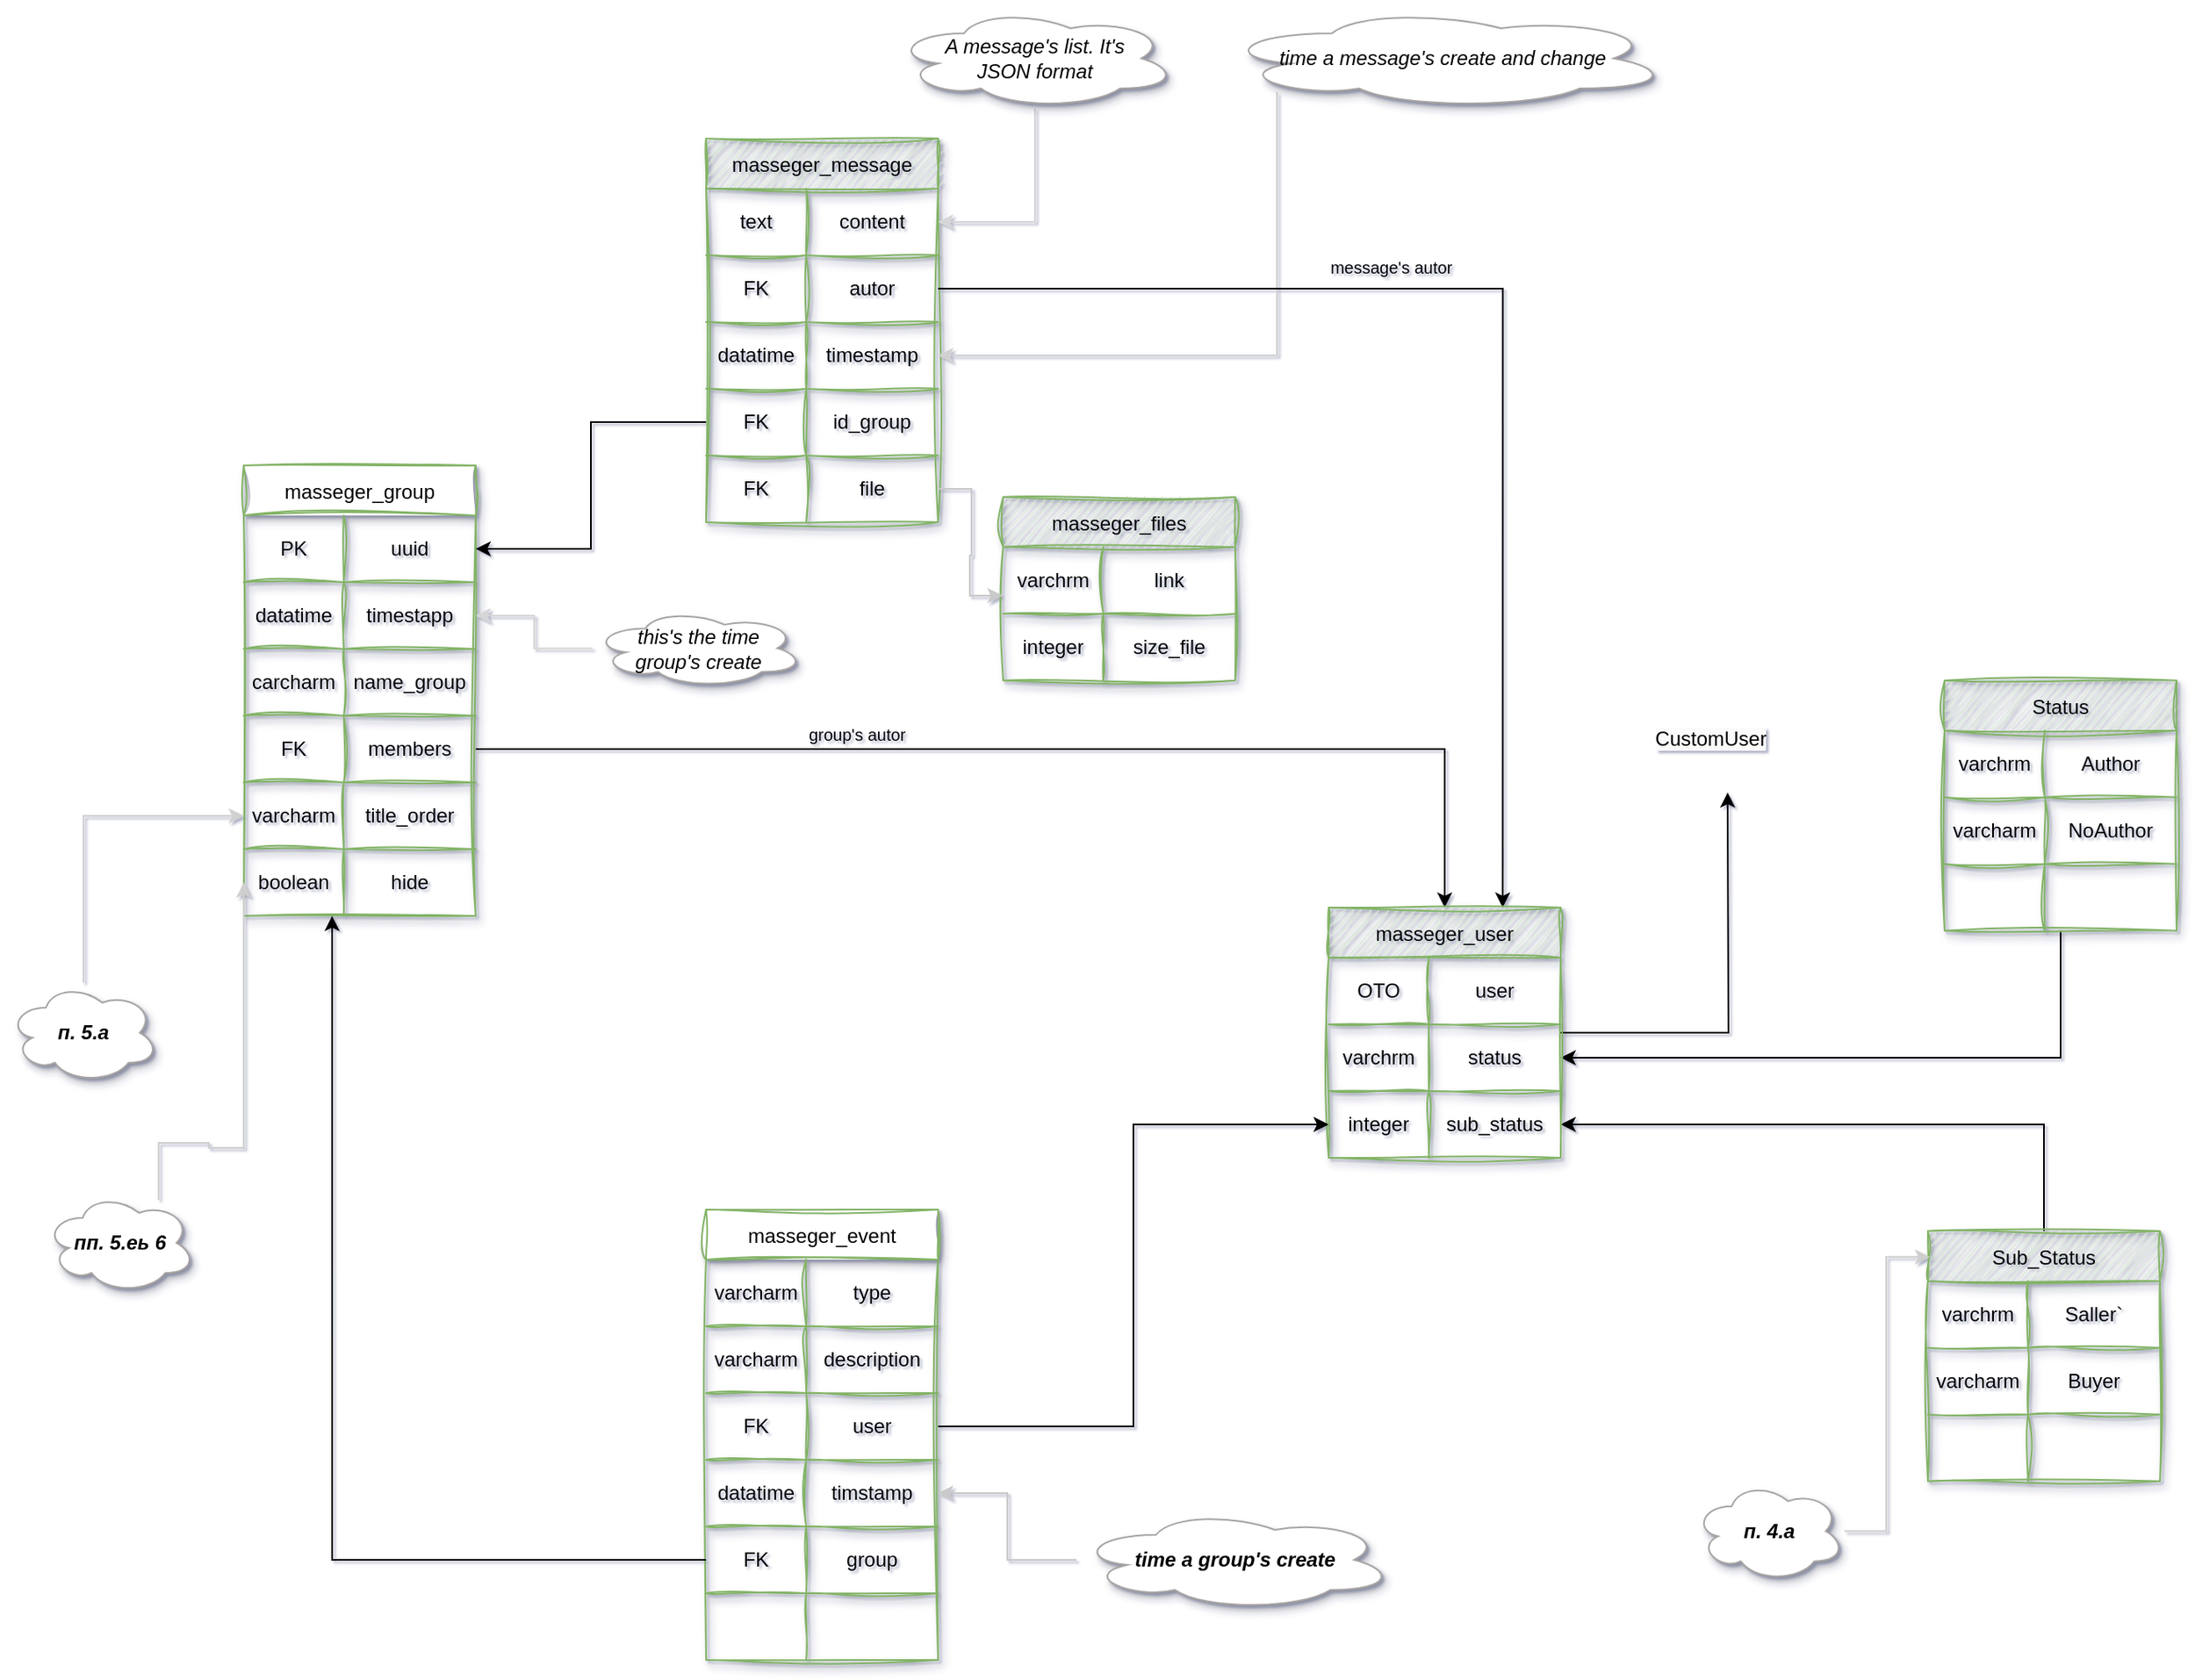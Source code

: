 <mxfile version="24.1.0" type="device">
  <diagram id="1dmdS3GdRMEdE-Z9J1JC" name="Страница 1">
    <mxGraphModel dx="3635" dy="1628" grid="1" gridSize="10" guides="1" tooltips="1" connect="1" arrows="1" fold="1" page="1" pageScale="1" pageWidth="827" pageHeight="1169" math="0" shadow="1">
      <root>
        <mxCell id="0" />
        <mxCell id="1" parent="0" />
        <mxCell id="A6qeI73UASJIK5Bc831--14" value="masseger_message" style="shape=table;startSize=30;container=1;collapsible=0;childLayout=tableLayout;fillColor=#d5e8d4;strokeColor=#82b366;shadow=1;sketch=1;curveFitting=1;jiggle=2;" parent="1" vertex="1">
          <mxGeometry x="-242" y="188" width="139.0" height="230" as="geometry" />
        </mxCell>
        <mxCell id="A6qeI73UASJIK5Bc831--18" value="" style="shape=tableRow;horizontal=0;startSize=0;swimlaneHead=0;swimlaneBody=0;strokeColor=inherit;top=0;left=0;bottom=0;right=0;collapsible=0;dropTarget=0;fillColor=none;points=[[0,0.5],[1,0.5]];portConstraint=eastwest;" parent="A6qeI73UASJIK5Bc831--14" vertex="1">
          <mxGeometry y="30" width="139.0" height="40" as="geometry" />
        </mxCell>
        <mxCell id="A6qeI73UASJIK5Bc831--19" value="text" style="shape=partialRectangle;html=1;whiteSpace=wrap;connectable=0;strokeColor=inherit;overflow=hidden;fillColor=none;top=0;left=0;bottom=0;right=0;pointerEvents=1;" parent="A6qeI73UASJIK5Bc831--18" vertex="1">
          <mxGeometry width="60" height="40" as="geometry">
            <mxRectangle width="60" height="40" as="alternateBounds" />
          </mxGeometry>
        </mxCell>
        <mxCell id="A6qeI73UASJIK5Bc831--20" value="content" style="shape=partialRectangle;html=1;whiteSpace=wrap;connectable=0;strokeColor=inherit;overflow=hidden;fillColor=none;top=0;left=0;bottom=0;right=0;pointerEvents=1;" parent="A6qeI73UASJIK5Bc831--18" vertex="1">
          <mxGeometry x="60" width="79" height="40" as="geometry">
            <mxRectangle width="79" height="40" as="alternateBounds" />
          </mxGeometry>
        </mxCell>
        <mxCell id="WCEEy9OTSrLAwlzTOgqZ-58" style="shape=tableRow;horizontal=0;startSize=0;swimlaneHead=0;swimlaneBody=0;strokeColor=inherit;top=0;left=0;bottom=0;right=0;collapsible=0;dropTarget=0;fillColor=none;points=[[0,0.5],[1,0.5]];portConstraint=eastwest;" parent="A6qeI73UASJIK5Bc831--14" vertex="1">
          <mxGeometry y="70" width="139.0" height="40" as="geometry" />
        </mxCell>
        <mxCell id="WCEEy9OTSrLAwlzTOgqZ-59" value="FK" style="shape=partialRectangle;html=1;whiteSpace=wrap;connectable=0;strokeColor=inherit;overflow=hidden;fillColor=none;top=0;left=0;bottom=0;right=0;pointerEvents=1;" parent="WCEEy9OTSrLAwlzTOgqZ-58" vertex="1">
          <mxGeometry width="60" height="40" as="geometry">
            <mxRectangle width="60" height="40" as="alternateBounds" />
          </mxGeometry>
        </mxCell>
        <mxCell id="WCEEy9OTSrLAwlzTOgqZ-60" value="autor" style="shape=partialRectangle;html=1;whiteSpace=wrap;connectable=0;strokeColor=inherit;overflow=hidden;fillColor=none;top=0;left=0;bottom=0;right=0;pointerEvents=1;" parent="WCEEy9OTSrLAwlzTOgqZ-58" vertex="1">
          <mxGeometry x="60" width="79" height="40" as="geometry">
            <mxRectangle width="79" height="40" as="alternateBounds" />
          </mxGeometry>
        </mxCell>
        <mxCell id="A6qeI73UASJIK5Bc831--21" value="" style="shape=tableRow;horizontal=0;startSize=0;swimlaneHead=0;swimlaneBody=0;strokeColor=inherit;top=0;left=0;bottom=0;right=0;collapsible=0;dropTarget=0;fillColor=none;points=[[0,0.5],[1,0.5]];portConstraint=eastwest;" parent="A6qeI73UASJIK5Bc831--14" vertex="1">
          <mxGeometry y="110" width="139.0" height="40" as="geometry" />
        </mxCell>
        <mxCell id="A6qeI73UASJIK5Bc831--22" value="datatime" style="shape=partialRectangle;html=1;whiteSpace=wrap;connectable=0;strokeColor=inherit;overflow=hidden;fillColor=none;top=0;left=0;bottom=0;right=0;pointerEvents=1;" parent="A6qeI73UASJIK5Bc831--21" vertex="1">
          <mxGeometry width="60" height="40" as="geometry">
            <mxRectangle width="60" height="40" as="alternateBounds" />
          </mxGeometry>
        </mxCell>
        <mxCell id="A6qeI73UASJIK5Bc831--23" value="timestamp" style="shape=partialRectangle;html=1;whiteSpace=wrap;connectable=0;strokeColor=inherit;overflow=hidden;fillColor=none;top=0;left=0;bottom=0;right=0;pointerEvents=1;" parent="A6qeI73UASJIK5Bc831--21" vertex="1">
          <mxGeometry x="60" width="79" height="40" as="geometry">
            <mxRectangle width="79" height="40" as="alternateBounds" />
          </mxGeometry>
        </mxCell>
        <mxCell id="WCEEy9OTSrLAwlzTOgqZ-21" style="shape=tableRow;horizontal=0;startSize=0;swimlaneHead=0;swimlaneBody=0;strokeColor=inherit;top=0;left=0;bottom=0;right=0;collapsible=0;dropTarget=0;fillColor=none;points=[[0,0.5],[1,0.5]];portConstraint=eastwest;" parent="A6qeI73UASJIK5Bc831--14" vertex="1">
          <mxGeometry y="150" width="139.0" height="40" as="geometry" />
        </mxCell>
        <mxCell id="WCEEy9OTSrLAwlzTOgqZ-22" value="FK" style="shape=partialRectangle;html=1;whiteSpace=wrap;connectable=0;strokeColor=inherit;overflow=hidden;fillColor=none;top=0;left=0;bottom=0;right=0;pointerEvents=1;" parent="WCEEy9OTSrLAwlzTOgqZ-21" vertex="1">
          <mxGeometry width="60" height="40" as="geometry">
            <mxRectangle width="60" height="40" as="alternateBounds" />
          </mxGeometry>
        </mxCell>
        <mxCell id="WCEEy9OTSrLAwlzTOgqZ-23" value="id_group" style="shape=partialRectangle;html=1;whiteSpace=wrap;connectable=0;strokeColor=inherit;overflow=hidden;fillColor=none;top=0;left=0;bottom=0;right=0;pointerEvents=1;" parent="WCEEy9OTSrLAwlzTOgqZ-21" vertex="1">
          <mxGeometry x="60" width="79" height="40" as="geometry">
            <mxRectangle width="79" height="40" as="alternateBounds" />
          </mxGeometry>
        </mxCell>
        <mxCell id="A6qeI73UASJIK5Bc831--159" value="" style="shape=tableRow;horizontal=0;startSize=0;swimlaneHead=0;swimlaneBody=0;strokeColor=inherit;top=0;left=0;bottom=0;right=0;collapsible=0;dropTarget=0;fillColor=none;points=[[0,0.5],[1,0.5]];portConstraint=eastwest;" parent="A6qeI73UASJIK5Bc831--14" vertex="1">
          <mxGeometry y="190" width="139.0" height="40" as="geometry" />
        </mxCell>
        <mxCell id="A6qeI73UASJIK5Bc831--160" value="FK" style="shape=partialRectangle;html=1;whiteSpace=wrap;connectable=0;strokeColor=inherit;overflow=hidden;fillColor=none;top=0;left=0;bottom=0;right=0;pointerEvents=1;" parent="A6qeI73UASJIK5Bc831--159" vertex="1">
          <mxGeometry width="60" height="40" as="geometry">
            <mxRectangle width="60" height="40" as="alternateBounds" />
          </mxGeometry>
        </mxCell>
        <mxCell id="A6qeI73UASJIK5Bc831--161" value="file" style="shape=partialRectangle;html=1;whiteSpace=wrap;connectable=0;strokeColor=inherit;overflow=hidden;fillColor=none;top=0;left=0;bottom=0;right=0;pointerEvents=1;" parent="A6qeI73UASJIK5Bc831--159" vertex="1">
          <mxGeometry x="60" width="79" height="40" as="geometry">
            <mxRectangle width="79" height="40" as="alternateBounds" />
          </mxGeometry>
        </mxCell>
        <mxCell id="A6qeI73UASJIK5Bc831--24" value="masseger_group" style="shape=table;startSize=30;container=1;collapsible=0;childLayout=tableLayout;fillColor=default;strokeColor=#82b366;shadow=1;sketch=1;curveFitting=1;jiggle=2;" parent="1" vertex="1">
          <mxGeometry x="-519" y="384" width="139.0" height="270" as="geometry" />
        </mxCell>
        <mxCell id="A6qeI73UASJIK5Bc831--25" value="" style="shape=tableRow;horizontal=0;startSize=0;swimlaneHead=0;swimlaneBody=0;strokeColor=inherit;top=0;left=0;bottom=0;right=0;collapsible=0;dropTarget=0;fillColor=none;points=[[0,0.5],[1,0.5]];portConstraint=eastwest;" parent="A6qeI73UASJIK5Bc831--24" vertex="1">
          <mxGeometry y="30" width="139.0" height="40" as="geometry" />
        </mxCell>
        <mxCell id="A6qeI73UASJIK5Bc831--26" value="PK" style="shape=partialRectangle;html=1;whiteSpace=wrap;connectable=0;strokeColor=inherit;overflow=hidden;fillColor=none;top=0;left=0;bottom=0;right=0;pointerEvents=1;" parent="A6qeI73UASJIK5Bc831--25" vertex="1">
          <mxGeometry width="60" height="40" as="geometry">
            <mxRectangle width="60" height="40" as="alternateBounds" />
          </mxGeometry>
        </mxCell>
        <mxCell id="A6qeI73UASJIK5Bc831--27" value="uuid" style="shape=partialRectangle;html=1;whiteSpace=wrap;connectable=0;strokeColor=inherit;overflow=hidden;fillColor=none;top=0;left=0;bottom=0;right=0;pointerEvents=1;" parent="A6qeI73UASJIK5Bc831--25" vertex="1">
          <mxGeometry x="60" width="79" height="40" as="geometry">
            <mxRectangle width="79" height="40" as="alternateBounds" />
          </mxGeometry>
        </mxCell>
        <mxCell id="A6qeI73UASJIK5Bc831--28" value="" style="shape=tableRow;horizontal=0;startSize=0;swimlaneHead=0;swimlaneBody=0;strokeColor=inherit;top=0;left=0;bottom=0;right=0;collapsible=0;dropTarget=0;fillColor=none;points=[[0,0.5],[1,0.5]];portConstraint=eastwest;" parent="A6qeI73UASJIK5Bc831--24" vertex="1">
          <mxGeometry y="70" width="139.0" height="40" as="geometry" />
        </mxCell>
        <mxCell id="A6qeI73UASJIK5Bc831--29" value="datatime" style="shape=partialRectangle;html=1;whiteSpace=wrap;connectable=0;strokeColor=inherit;overflow=hidden;fillColor=none;top=0;left=0;bottom=0;right=0;pointerEvents=1;" parent="A6qeI73UASJIK5Bc831--28" vertex="1">
          <mxGeometry width="60" height="40" as="geometry">
            <mxRectangle width="60" height="40" as="alternateBounds" />
          </mxGeometry>
        </mxCell>
        <mxCell id="A6qeI73UASJIK5Bc831--30" value="timestapp" style="shape=partialRectangle;html=1;whiteSpace=wrap;connectable=0;strokeColor=inherit;overflow=hidden;fillColor=none;top=0;left=0;bottom=0;right=0;pointerEvents=1;" parent="A6qeI73UASJIK5Bc831--28" vertex="1">
          <mxGeometry x="60" width="79" height="40" as="geometry">
            <mxRectangle width="79" height="40" as="alternateBounds" />
          </mxGeometry>
        </mxCell>
        <mxCell id="WCEEy9OTSrLAwlzTOgqZ-11" style="shape=tableRow;horizontal=0;startSize=0;swimlaneHead=0;swimlaneBody=0;strokeColor=inherit;top=0;left=0;bottom=0;right=0;collapsible=0;dropTarget=0;fillColor=none;points=[[0,0.5],[1,0.5]];portConstraint=eastwest;" parent="A6qeI73UASJIK5Bc831--24" vertex="1">
          <mxGeometry y="110" width="139.0" height="40" as="geometry" />
        </mxCell>
        <mxCell id="WCEEy9OTSrLAwlzTOgqZ-12" value="carcharm" style="shape=partialRectangle;html=1;whiteSpace=wrap;connectable=0;strokeColor=inherit;overflow=hidden;fillColor=none;top=0;left=0;bottom=0;right=0;pointerEvents=1;" parent="WCEEy9OTSrLAwlzTOgqZ-11" vertex="1">
          <mxGeometry width="60" height="40" as="geometry">
            <mxRectangle width="60" height="40" as="alternateBounds" />
          </mxGeometry>
        </mxCell>
        <mxCell id="WCEEy9OTSrLAwlzTOgqZ-13" value="name_group" style="shape=partialRectangle;html=1;whiteSpace=wrap;connectable=0;strokeColor=inherit;overflow=hidden;fillColor=none;top=0;left=0;bottom=0;right=0;pointerEvents=1;" parent="WCEEy9OTSrLAwlzTOgqZ-11" vertex="1">
          <mxGeometry x="60" width="79" height="40" as="geometry">
            <mxRectangle width="79" height="40" as="alternateBounds" />
          </mxGeometry>
        </mxCell>
        <mxCell id="WCEEy9OTSrLAwlzTOgqZ-14" style="shape=tableRow;horizontal=0;startSize=0;swimlaneHead=0;swimlaneBody=0;strokeColor=inherit;top=0;left=0;bottom=0;right=0;collapsible=0;dropTarget=0;fillColor=none;points=[[0,0.5],[1,0.5]];portConstraint=eastwest;" parent="A6qeI73UASJIK5Bc831--24" vertex="1">
          <mxGeometry y="150" width="139.0" height="40" as="geometry" />
        </mxCell>
        <mxCell id="WCEEy9OTSrLAwlzTOgqZ-15" value="FK" style="shape=partialRectangle;html=1;whiteSpace=wrap;connectable=0;strokeColor=inherit;overflow=hidden;fillColor=none;top=0;left=0;bottom=0;right=0;pointerEvents=1;" parent="WCEEy9OTSrLAwlzTOgqZ-14" vertex="1">
          <mxGeometry width="60" height="40" as="geometry">
            <mxRectangle width="60" height="40" as="alternateBounds" />
          </mxGeometry>
        </mxCell>
        <mxCell id="WCEEy9OTSrLAwlzTOgqZ-16" value="members" style="shape=partialRectangle;html=1;whiteSpace=wrap;connectable=0;strokeColor=inherit;overflow=hidden;fillColor=none;top=0;left=0;bottom=0;right=0;pointerEvents=1;" parent="WCEEy9OTSrLAwlzTOgqZ-14" vertex="1">
          <mxGeometry x="60" width="79" height="40" as="geometry">
            <mxRectangle width="79" height="40" as="alternateBounds" />
          </mxGeometry>
        </mxCell>
        <mxCell id="A6qeI73UASJIK5Bc831--63" value="" style="shape=tableRow;horizontal=0;startSize=0;swimlaneHead=0;swimlaneBody=0;strokeColor=inherit;top=0;left=0;bottom=0;right=0;collapsible=0;dropTarget=0;fillColor=none;points=[[0,0.5],[1,0.5]];portConstraint=eastwest;" parent="A6qeI73UASJIK5Bc831--24" vertex="1">
          <mxGeometry y="190" width="139.0" height="40" as="geometry" />
        </mxCell>
        <mxCell id="A6qeI73UASJIK5Bc831--64" value="varcharm" style="shape=partialRectangle;html=1;whiteSpace=wrap;connectable=0;strokeColor=inherit;overflow=hidden;fillColor=none;top=0;left=0;bottom=0;right=0;pointerEvents=1;" parent="A6qeI73UASJIK5Bc831--63" vertex="1">
          <mxGeometry width="60" height="40" as="geometry">
            <mxRectangle width="60" height="40" as="alternateBounds" />
          </mxGeometry>
        </mxCell>
        <mxCell id="A6qeI73UASJIK5Bc831--65" value="title_order" style="shape=partialRectangle;html=1;whiteSpace=wrap;connectable=0;strokeColor=inherit;overflow=hidden;fillColor=none;top=0;left=0;bottom=0;right=0;pointerEvents=1;" parent="A6qeI73UASJIK5Bc831--63" vertex="1">
          <mxGeometry x="60" width="79" height="40" as="geometry">
            <mxRectangle width="79" height="40" as="alternateBounds" />
          </mxGeometry>
        </mxCell>
        <mxCell id="A6qeI73UASJIK5Bc831--119" value="" style="shape=tableRow;horizontal=0;startSize=0;swimlaneHead=0;swimlaneBody=0;strokeColor=inherit;top=0;left=0;bottom=0;right=0;collapsible=0;dropTarget=0;fillColor=none;points=[[0,0.5],[1,0.5]];portConstraint=eastwest;" parent="A6qeI73UASJIK5Bc831--24" vertex="1">
          <mxGeometry y="230" width="139.0" height="40" as="geometry" />
        </mxCell>
        <mxCell id="A6qeI73UASJIK5Bc831--120" value="boolean" style="shape=partialRectangle;html=1;whiteSpace=wrap;connectable=0;strokeColor=inherit;overflow=hidden;fillColor=none;top=0;left=0;bottom=0;right=0;pointerEvents=1;" parent="A6qeI73UASJIK5Bc831--119" vertex="1">
          <mxGeometry width="60" height="40" as="geometry">
            <mxRectangle width="60" height="40" as="alternateBounds" />
          </mxGeometry>
        </mxCell>
        <mxCell id="A6qeI73UASJIK5Bc831--121" value="hide" style="shape=partialRectangle;html=1;whiteSpace=wrap;connectable=0;strokeColor=inherit;overflow=hidden;fillColor=none;top=0;left=0;bottom=0;right=0;pointerEvents=1;" parent="A6qeI73UASJIK5Bc831--119" vertex="1">
          <mxGeometry x="60" width="79" height="40" as="geometry">
            <mxRectangle width="79" height="40" as="alternateBounds" />
          </mxGeometry>
        </mxCell>
        <mxCell id="7pfBd49NYhUK_aFZ7S1I-13" style="edgeStyle=orthogonalEdgeStyle;rounded=0;orthogonalLoop=1;jettySize=auto;html=1;" parent="1" source="A6qeI73UASJIK5Bc831--37" target="7pfBd49NYhUK_aFZ7S1I-6" edge="1">
          <mxGeometry relative="1" as="geometry" />
        </mxCell>
        <mxCell id="A6qeI73UASJIK5Bc831--37" value="Sub_Status" style="shape=table;startSize=30;container=1;collapsible=0;childLayout=tableLayout;fillColor=#d5e8d4;strokeColor=#82b366;shadow=1;sketch=1;curveFitting=1;jiggle=2;" parent="1" vertex="1">
          <mxGeometry x="490" y="842.84" width="139.0" height="150" as="geometry" />
        </mxCell>
        <mxCell id="A6qeI73UASJIK5Bc831--38" value="" style="shape=tableRow;horizontal=0;startSize=0;swimlaneHead=0;swimlaneBody=0;strokeColor=inherit;top=0;left=0;bottom=0;right=0;collapsible=0;dropTarget=0;fillColor=none;points=[[0,0.5],[1,0.5]];portConstraint=eastwest;" parent="A6qeI73UASJIK5Bc831--37" vertex="1">
          <mxGeometry y="30" width="139.0" height="40" as="geometry" />
        </mxCell>
        <mxCell id="A6qeI73UASJIK5Bc831--39" value="varchrm" style="shape=partialRectangle;html=1;whiteSpace=wrap;connectable=0;strokeColor=inherit;overflow=hidden;fillColor=none;top=0;left=0;bottom=0;right=0;pointerEvents=1;" parent="A6qeI73UASJIK5Bc831--38" vertex="1">
          <mxGeometry width="60" height="40" as="geometry">
            <mxRectangle width="60" height="40" as="alternateBounds" />
          </mxGeometry>
        </mxCell>
        <mxCell id="A6qeI73UASJIK5Bc831--40" value="Saller`" style="shape=partialRectangle;html=1;whiteSpace=wrap;connectable=0;strokeColor=inherit;overflow=hidden;fillColor=none;top=0;left=0;bottom=0;right=0;pointerEvents=1;" parent="A6qeI73UASJIK5Bc831--38" vertex="1">
          <mxGeometry x="60" width="79" height="40" as="geometry">
            <mxRectangle width="79" height="40" as="alternateBounds" />
          </mxGeometry>
        </mxCell>
        <mxCell id="A6qeI73UASJIK5Bc831--41" value="" style="shape=tableRow;horizontal=0;startSize=0;swimlaneHead=0;swimlaneBody=0;strokeColor=inherit;top=0;left=0;bottom=0;right=0;collapsible=0;dropTarget=0;fillColor=none;points=[[0,0.5],[1,0.5]];portConstraint=eastwest;" parent="A6qeI73UASJIK5Bc831--37" vertex="1">
          <mxGeometry y="70" width="139.0" height="40" as="geometry" />
        </mxCell>
        <mxCell id="A6qeI73UASJIK5Bc831--42" value="varcharm" style="shape=partialRectangle;html=1;whiteSpace=wrap;connectable=0;strokeColor=inherit;overflow=hidden;fillColor=none;top=0;left=0;bottom=0;right=0;pointerEvents=1;" parent="A6qeI73UASJIK5Bc831--41" vertex="1">
          <mxGeometry width="60" height="40" as="geometry">
            <mxRectangle width="60" height="40" as="alternateBounds" />
          </mxGeometry>
        </mxCell>
        <mxCell id="A6qeI73UASJIK5Bc831--43" value="Buyer" style="shape=partialRectangle;html=1;whiteSpace=wrap;connectable=0;strokeColor=inherit;overflow=hidden;fillColor=none;top=0;left=0;bottom=0;right=0;pointerEvents=1;" parent="A6qeI73UASJIK5Bc831--41" vertex="1">
          <mxGeometry x="60" width="79" height="40" as="geometry">
            <mxRectangle width="79" height="40" as="alternateBounds" />
          </mxGeometry>
        </mxCell>
        <mxCell id="A6qeI73UASJIK5Bc831--44" value="" style="shape=tableRow;horizontal=0;startSize=0;swimlaneHead=0;swimlaneBody=0;strokeColor=inherit;top=0;left=0;bottom=0;right=0;collapsible=0;dropTarget=0;fillColor=none;points=[[0,0.5],[1,0.5]];portConstraint=eastwest;" parent="A6qeI73UASJIK5Bc831--37" vertex="1">
          <mxGeometry y="110" width="139.0" height="40" as="geometry" />
        </mxCell>
        <mxCell id="A6qeI73UASJIK5Bc831--45" value="" style="shape=partialRectangle;html=1;whiteSpace=wrap;connectable=0;strokeColor=inherit;overflow=hidden;fillColor=none;top=0;left=0;bottom=0;right=0;pointerEvents=1;" parent="A6qeI73UASJIK5Bc831--44" vertex="1">
          <mxGeometry width="60" height="40" as="geometry">
            <mxRectangle width="60" height="40" as="alternateBounds" />
          </mxGeometry>
        </mxCell>
        <mxCell id="A6qeI73UASJIK5Bc831--46" value="" style="shape=partialRectangle;html=1;whiteSpace=wrap;connectable=0;strokeColor=inherit;overflow=hidden;fillColor=none;top=0;left=0;bottom=0;right=0;pointerEvents=1;" parent="A6qeI73UASJIK5Bc831--44" vertex="1">
          <mxGeometry x="60" width="79" height="40" as="geometry">
            <mxRectangle width="79" height="40" as="alternateBounds" />
          </mxGeometry>
        </mxCell>
        <mxCell id="7pfBd49NYhUK_aFZ7S1I-12" style="edgeStyle=orthogonalEdgeStyle;rounded=0;orthogonalLoop=1;jettySize=auto;html=1;entryX=1;entryY=0.5;entryDx=0;entryDy=0;" parent="1" source="A6qeI73UASJIK5Bc831--47" target="7pfBd49NYhUK_aFZ7S1I-3" edge="1">
          <mxGeometry relative="1" as="geometry" />
        </mxCell>
        <mxCell id="A6qeI73UASJIK5Bc831--47" value="Status" style="shape=table;startSize=30;container=1;collapsible=0;childLayout=tableLayout;fillColor=#d5e8d4;strokeColor=#82b366;shadow=1;sketch=1;curveFitting=1;jiggle=2;" parent="1" vertex="1">
          <mxGeometry x="500" y="512.84" width="139.0" height="150" as="geometry" />
        </mxCell>
        <mxCell id="A6qeI73UASJIK5Bc831--48" value="" style="shape=tableRow;horizontal=0;startSize=0;swimlaneHead=0;swimlaneBody=0;strokeColor=inherit;top=0;left=0;bottom=0;right=0;collapsible=0;dropTarget=0;fillColor=none;points=[[0,0.5],[1,0.5]];portConstraint=eastwest;" parent="A6qeI73UASJIK5Bc831--47" vertex="1">
          <mxGeometry y="30" width="139.0" height="40" as="geometry" />
        </mxCell>
        <mxCell id="A6qeI73UASJIK5Bc831--49" value="varchrm" style="shape=partialRectangle;html=1;whiteSpace=wrap;connectable=0;strokeColor=inherit;overflow=hidden;fillColor=none;top=0;left=0;bottom=0;right=0;pointerEvents=1;" parent="A6qeI73UASJIK5Bc831--48" vertex="1">
          <mxGeometry width="60" height="40" as="geometry">
            <mxRectangle width="60" height="40" as="alternateBounds" />
          </mxGeometry>
        </mxCell>
        <mxCell id="A6qeI73UASJIK5Bc831--50" value="Author" style="shape=partialRectangle;html=1;whiteSpace=wrap;connectable=0;strokeColor=inherit;overflow=hidden;fillColor=none;top=0;left=0;bottom=0;right=0;pointerEvents=1;" parent="A6qeI73UASJIK5Bc831--48" vertex="1">
          <mxGeometry x="60" width="79" height="40" as="geometry">
            <mxRectangle width="79" height="40" as="alternateBounds" />
          </mxGeometry>
        </mxCell>
        <mxCell id="A6qeI73UASJIK5Bc831--51" value="" style="shape=tableRow;horizontal=0;startSize=0;swimlaneHead=0;swimlaneBody=0;strokeColor=inherit;top=0;left=0;bottom=0;right=0;collapsible=0;dropTarget=0;fillColor=none;points=[[0,0.5],[1,0.5]];portConstraint=eastwest;" parent="A6qeI73UASJIK5Bc831--47" vertex="1">
          <mxGeometry y="70" width="139.0" height="40" as="geometry" />
        </mxCell>
        <mxCell id="A6qeI73UASJIK5Bc831--52" value="varcharm" style="shape=partialRectangle;html=1;whiteSpace=wrap;connectable=0;strokeColor=inherit;overflow=hidden;fillColor=none;top=0;left=0;bottom=0;right=0;pointerEvents=1;" parent="A6qeI73UASJIK5Bc831--51" vertex="1">
          <mxGeometry width="60" height="40" as="geometry">
            <mxRectangle width="60" height="40" as="alternateBounds" />
          </mxGeometry>
        </mxCell>
        <mxCell id="A6qeI73UASJIK5Bc831--53" value="NoAuthor" style="shape=partialRectangle;html=1;whiteSpace=wrap;connectable=0;strokeColor=inherit;overflow=hidden;fillColor=none;top=0;left=0;bottom=0;right=0;pointerEvents=1;" parent="A6qeI73UASJIK5Bc831--51" vertex="1">
          <mxGeometry x="60" width="79" height="40" as="geometry">
            <mxRectangle width="79" height="40" as="alternateBounds" />
          </mxGeometry>
        </mxCell>
        <mxCell id="A6qeI73UASJIK5Bc831--54" value="" style="shape=tableRow;horizontal=0;startSize=0;swimlaneHead=0;swimlaneBody=0;strokeColor=inherit;top=0;left=0;bottom=0;right=0;collapsible=0;dropTarget=0;fillColor=none;points=[[0,0.5],[1,0.5]];portConstraint=eastwest;" parent="A6qeI73UASJIK5Bc831--47" vertex="1">
          <mxGeometry y="110" width="139.0" height="40" as="geometry" />
        </mxCell>
        <mxCell id="A6qeI73UASJIK5Bc831--55" value="" style="shape=partialRectangle;html=1;whiteSpace=wrap;connectable=0;strokeColor=inherit;overflow=hidden;fillColor=none;top=0;left=0;bottom=0;right=0;pointerEvents=1;" parent="A6qeI73UASJIK5Bc831--54" vertex="1">
          <mxGeometry width="60" height="40" as="geometry">
            <mxRectangle width="60" height="40" as="alternateBounds" />
          </mxGeometry>
        </mxCell>
        <mxCell id="A6qeI73UASJIK5Bc831--56" value="" style="shape=partialRectangle;html=1;whiteSpace=wrap;connectable=0;strokeColor=inherit;overflow=hidden;fillColor=none;top=0;left=0;bottom=0;right=0;pointerEvents=1;" parent="A6qeI73UASJIK5Bc831--54" vertex="1">
          <mxGeometry x="60" width="79" height="40" as="geometry">
            <mxRectangle width="79" height="40" as="alternateBounds" />
          </mxGeometry>
        </mxCell>
        <mxCell id="A6qeI73UASJIK5Bc831--67" style="edgeStyle=orthogonalEdgeStyle;rounded=0;orthogonalLoop=1;jettySize=auto;html=1;entryX=1;entryY=0.5;entryDx=0;entryDy=0;" parent="1" target="A6qeI73UASJIK5Bc831--38" edge="1">
          <mxGeometry relative="1" as="geometry" />
        </mxCell>
        <mxCell id="A6qeI73UASJIK5Bc831--68" style="edgeStyle=orthogonalEdgeStyle;rounded=0;orthogonalLoop=1;jettySize=auto;html=1;" parent="1" target="A6qeI73UASJIK5Bc831--48" edge="1">
          <mxGeometry relative="1" as="geometry" />
        </mxCell>
        <mxCell id="A6qeI73UASJIK5Bc831--74" value="&lt;p style=&quot;line-height: 120%;&quot;&gt;&lt;b style=&quot;&quot;&gt;&lt;i style=&quot;&quot;&gt;&lt;font style=&quot;font-size: 12px;&quot;&gt;п. 4.a&lt;/font&gt;&lt;/i&gt;&lt;/b&gt;&lt;/p&gt;" style="ellipse;shape=cloud;whiteSpace=wrap;html=1;shadow=1;strokeColor=#A8A4A4;fillColor=default;fillStyle=auto;" parent="1" vertex="1">
          <mxGeometry x="350" y="992.84" width="90" height="60" as="geometry" />
        </mxCell>
        <mxCell id="A6qeI73UASJIK5Bc831--75" style="edgeStyle=orthogonalEdgeStyle;rounded=0;orthogonalLoop=1;jettySize=auto;html=1;entryX=0.009;entryY=0.104;entryDx=0;entryDy=0;entryPerimeter=0;strokeColor=#CFCFCF;" parent="1" source="A6qeI73UASJIK5Bc831--74" target="A6qeI73UASJIK5Bc831--37" edge="1">
          <mxGeometry relative="1" as="geometry" />
        </mxCell>
        <mxCell id="A6qeI73UASJIK5Bc831--80" style="edgeStyle=orthogonalEdgeStyle;rounded=0;orthogonalLoop=1;jettySize=auto;html=1;strokeColor=#D1D1D1;" parent="1" source="A6qeI73UASJIK5Bc831--79" target="A6qeI73UASJIK5Bc831--63" edge="1">
          <mxGeometry relative="1" as="geometry" />
        </mxCell>
        <mxCell id="A6qeI73UASJIK5Bc831--79" value="&lt;p style=&quot;line-height: 120%;&quot;&gt;&lt;b style=&quot;&quot;&gt;&lt;i style=&quot;&quot;&gt;&lt;font style=&quot;font-size: 12px;&quot;&gt;п. 5.a&lt;/font&gt;&lt;/i&gt;&lt;/b&gt;&lt;/p&gt;" style="ellipse;shape=cloud;whiteSpace=wrap;html=1;shadow=1;strokeColor=#A8A4A4;fillColor=default;fillStyle=auto;" parent="1" vertex="1">
          <mxGeometry x="-660" y="694" width="90" height="60" as="geometry" />
        </mxCell>
        <mxCell id="A6qeI73UASJIK5Bc831--126" style="edgeStyle=orthogonalEdgeStyle;rounded=0;orthogonalLoop=1;jettySize=auto;html=1;entryX=0;entryY=0.5;entryDx=0;entryDy=0;strokeColor=#CFCFCF;" parent="1" source="A6qeI73UASJIK5Bc831--122" target="A6qeI73UASJIK5Bc831--119" edge="1">
          <mxGeometry relative="1" as="geometry">
            <Array as="points">
              <mxPoint x="-570" y="790" />
              <mxPoint x="-540" y="790" />
              <mxPoint x="-540" y="793" />
            </Array>
          </mxGeometry>
        </mxCell>
        <mxCell id="A6qeI73UASJIK5Bc831--122" value="&lt;p style=&quot;line-height: 120%;&quot;&gt;&lt;b style=&quot;&quot;&gt;&lt;i style=&quot;&quot;&gt;&lt;font style=&quot;font-size: 12px;&quot;&gt;пп. 5.eь 6&lt;/font&gt;&lt;/i&gt;&lt;/b&gt;&lt;/p&gt;" style="ellipse;shape=cloud;whiteSpace=wrap;html=1;shadow=1;strokeColor=#A8A4A4;fillColor=default;fillStyle=auto;" parent="1" vertex="1">
          <mxGeometry x="-638" y="820" width="90" height="60" as="geometry" />
        </mxCell>
        <mxCell id="A6qeI73UASJIK5Bc831--128" style="edgeStyle=orthogonalEdgeStyle;rounded=0;orthogonalLoop=1;jettySize=auto;html=1;entryX=1;entryY=0.5;entryDx=0;entryDy=0;strokeColor=#D6D6D6;" parent="1" source="A6qeI73UASJIK5Bc831--127" target="A6qeI73UASJIK5Bc831--18" edge="1">
          <mxGeometry relative="1" as="geometry" />
        </mxCell>
        <mxCell id="A6qeI73UASJIK5Bc831--127" value="&lt;p style=&quot;line-height: 120%;&quot;&gt;&lt;i&gt;A message&#39;s list. It&#39;s &lt;br&gt;JSON format&lt;/i&gt;&lt;/p&gt;" style="ellipse;shape=cloud;whiteSpace=wrap;html=1;shadow=1;strokeColor=#A8A4A4;fillColor=default;fillStyle=auto;" parent="1" vertex="1">
          <mxGeometry x="-130" y="110" width="170" height="60" as="geometry" />
        </mxCell>
        <mxCell id="A6qeI73UASJIK5Bc831--130" style="edgeStyle=orthogonalEdgeStyle;rounded=0;orthogonalLoop=1;jettySize=auto;html=1;entryX=1;entryY=0.5;entryDx=0;entryDy=0;strokeColor=#D1D1D1;" parent="1" source="A6qeI73UASJIK5Bc831--129" target="A6qeI73UASJIK5Bc831--21" edge="1">
          <mxGeometry relative="1" as="geometry">
            <Array as="points">
              <mxPoint x="100" y="318" />
            </Array>
          </mxGeometry>
        </mxCell>
        <mxCell id="A6qeI73UASJIK5Bc831--129" value="&lt;p style=&quot;line-height: 120%;&quot;&gt;&lt;i style=&quot;&quot;&gt;&lt;font style=&quot;font-size: 12px;&quot;&gt;time a message&#39;s create and change&amp;nbsp;&lt;/font&gt;&lt;/i&gt;&lt;/p&gt;" style="ellipse;shape=cloud;whiteSpace=wrap;html=1;shadow=1;strokeColor=#A8A4A4;fillColor=default;fillStyle=auto;" parent="1" vertex="1">
          <mxGeometry x="65.5" y="110.0" width="270" height="60" as="geometry" />
        </mxCell>
        <mxCell id="A6qeI73UASJIK5Bc831--136" value="masseger_files" style="shape=table;startSize=30;container=1;collapsible=0;childLayout=tableLayout;fillColor=#d5e8d4;strokeColor=#82b366;shadow=1;sketch=1;curveFitting=1;jiggle=2;" parent="1" vertex="1">
          <mxGeometry x="-64" y="402.84" width="139.0" height="110" as="geometry" />
        </mxCell>
        <mxCell id="A6qeI73UASJIK5Bc831--137" value="" style="shape=tableRow;horizontal=0;startSize=0;swimlaneHead=0;swimlaneBody=0;strokeColor=inherit;top=0;left=0;bottom=0;right=0;collapsible=0;dropTarget=0;fillColor=none;points=[[0,0.5],[1,0.5]];portConstraint=eastwest;" parent="A6qeI73UASJIK5Bc831--136" vertex="1">
          <mxGeometry y="30" width="139.0" height="40" as="geometry" />
        </mxCell>
        <mxCell id="A6qeI73UASJIK5Bc831--138" value="varchrm" style="shape=partialRectangle;html=1;whiteSpace=wrap;connectable=0;strokeColor=inherit;overflow=hidden;fillColor=none;top=0;left=0;bottom=0;right=0;pointerEvents=1;" parent="A6qeI73UASJIK5Bc831--137" vertex="1">
          <mxGeometry width="60" height="40" as="geometry">
            <mxRectangle width="60" height="40" as="alternateBounds" />
          </mxGeometry>
        </mxCell>
        <mxCell id="A6qeI73UASJIK5Bc831--139" value="link" style="shape=partialRectangle;html=1;whiteSpace=wrap;connectable=0;strokeColor=inherit;overflow=hidden;fillColor=none;top=0;left=0;bottom=0;right=0;pointerEvents=1;" parent="A6qeI73UASJIK5Bc831--137" vertex="1">
          <mxGeometry x="60" width="79" height="40" as="geometry">
            <mxRectangle width="79" height="40" as="alternateBounds" />
          </mxGeometry>
        </mxCell>
        <mxCell id="A6qeI73UASJIK5Bc831--143" value="" style="shape=tableRow;horizontal=0;startSize=0;swimlaneHead=0;swimlaneBody=0;strokeColor=inherit;top=0;left=0;bottom=0;right=0;collapsible=0;dropTarget=0;fillColor=none;points=[[0,0.5],[1,0.5]];portConstraint=eastwest;" parent="A6qeI73UASJIK5Bc831--136" vertex="1">
          <mxGeometry y="70" width="139.0" height="40" as="geometry" />
        </mxCell>
        <mxCell id="A6qeI73UASJIK5Bc831--144" value="integer" style="shape=partialRectangle;html=1;whiteSpace=wrap;connectable=0;strokeColor=inherit;overflow=hidden;fillColor=none;top=0;left=0;bottom=0;right=0;pointerEvents=1;" parent="A6qeI73UASJIK5Bc831--143" vertex="1">
          <mxGeometry width="60" height="40" as="geometry">
            <mxRectangle width="60" height="40" as="alternateBounds" />
          </mxGeometry>
        </mxCell>
        <mxCell id="A6qeI73UASJIK5Bc831--145" value="size_file" style="shape=partialRectangle;html=1;whiteSpace=wrap;connectable=0;strokeColor=inherit;overflow=hidden;fillColor=none;top=0;left=0;bottom=0;right=0;pointerEvents=1;" parent="A6qeI73UASJIK5Bc831--143" vertex="1">
          <mxGeometry x="60" width="79" height="40" as="geometry">
            <mxRectangle width="79" height="40" as="alternateBounds" />
          </mxGeometry>
        </mxCell>
        <mxCell id="A6qeI73UASJIK5Bc831--162" style="edgeStyle=orthogonalEdgeStyle;rounded=0;orthogonalLoop=1;jettySize=auto;html=1;entryX=-0.003;entryY=0.73;entryDx=0;entryDy=0;entryPerimeter=0;strokeColor=#C9C9C9;" parent="1" source="A6qeI73UASJIK5Bc831--159" target="A6qeI73UASJIK5Bc831--137" edge="1">
          <mxGeometry relative="1" as="geometry" />
        </mxCell>
        <mxCell id="WCEEy9OTSrLAwlzTOgqZ-24" style="edgeStyle=orthogonalEdgeStyle;rounded=0;orthogonalLoop=1;jettySize=auto;html=1;entryX=1;entryY=0.5;entryDx=0;entryDy=0;" parent="1" source="WCEEy9OTSrLAwlzTOgqZ-21" target="A6qeI73UASJIK5Bc831--25" edge="1">
          <mxGeometry relative="1" as="geometry" />
        </mxCell>
        <mxCell id="WCEEy9OTSrLAwlzTOgqZ-57" style="edgeStyle=orthogonalEdgeStyle;rounded=0;orthogonalLoop=1;jettySize=auto;html=1;entryX=1;entryY=0.5;entryDx=0;entryDy=0;strokeColor=#D6D6D6;" parent="1" source="WCEEy9OTSrLAwlzTOgqZ-56" target="A6qeI73UASJIK5Bc831--28" edge="1">
          <mxGeometry relative="1" as="geometry" />
        </mxCell>
        <mxCell id="WCEEy9OTSrLAwlzTOgqZ-56" value="&lt;p style=&quot;line-height: 120%;&quot;&gt;&lt;i&gt;this&#39;s the time&lt;br&gt;group&#39;s create&lt;/i&gt;&lt;/p&gt;" style="ellipse;shape=cloud;whiteSpace=wrap;html=1;shadow=1;strokeColor=#A8A4A4;fillColor=default;fillStyle=auto;" parent="1" vertex="1">
          <mxGeometry x="-310" y="470" width="126.5" height="47.16" as="geometry" />
        </mxCell>
        <mxCell id="WCEEy9OTSrLAwlzTOgqZ-61" value="masseger_event" style="shape=table;startSize=30;container=1;collapsible=0;childLayout=tableLayout;fillColor=default;strokeColor=#82b366;shadow=1;sketch=1;curveFitting=1;jiggle=2;" parent="1" vertex="1">
          <mxGeometry x="-242" y="830" width="139.0" height="270" as="geometry" />
        </mxCell>
        <mxCell id="WCEEy9OTSrLAwlzTOgqZ-65" value="" style="shape=tableRow;horizontal=0;startSize=0;swimlaneHead=0;swimlaneBody=0;strokeColor=inherit;top=0;left=0;bottom=0;right=0;collapsible=0;dropTarget=0;fillColor=none;points=[[0,0.5],[1,0.5]];portConstraint=eastwest;" parent="WCEEy9OTSrLAwlzTOgqZ-61" vertex="1">
          <mxGeometry y="30" width="139.0" height="40" as="geometry" />
        </mxCell>
        <mxCell id="WCEEy9OTSrLAwlzTOgqZ-66" value="varcharm" style="shape=partialRectangle;html=1;whiteSpace=wrap;connectable=0;strokeColor=inherit;overflow=hidden;fillColor=none;top=0;left=0;bottom=0;right=0;pointerEvents=1;" parent="WCEEy9OTSrLAwlzTOgqZ-65" vertex="1">
          <mxGeometry width="60" height="40" as="geometry">
            <mxRectangle width="60" height="40" as="alternateBounds" />
          </mxGeometry>
        </mxCell>
        <mxCell id="WCEEy9OTSrLAwlzTOgqZ-67" value="type" style="shape=partialRectangle;html=1;whiteSpace=wrap;connectable=0;strokeColor=inherit;overflow=hidden;fillColor=none;top=0;left=0;bottom=0;right=0;pointerEvents=1;" parent="WCEEy9OTSrLAwlzTOgqZ-65" vertex="1">
          <mxGeometry x="60" width="79" height="40" as="geometry">
            <mxRectangle width="79" height="40" as="alternateBounds" />
          </mxGeometry>
        </mxCell>
        <mxCell id="WCEEy9OTSrLAwlzTOgqZ-68" style="shape=tableRow;horizontal=0;startSize=0;swimlaneHead=0;swimlaneBody=0;strokeColor=inherit;top=0;left=0;bottom=0;right=0;collapsible=0;dropTarget=0;fillColor=none;points=[[0,0.5],[1,0.5]];portConstraint=eastwest;" parent="WCEEy9OTSrLAwlzTOgqZ-61" vertex="1">
          <mxGeometry y="70" width="139.0" height="40" as="geometry" />
        </mxCell>
        <mxCell id="WCEEy9OTSrLAwlzTOgqZ-69" value="varcharm" style="shape=partialRectangle;html=1;whiteSpace=wrap;connectable=0;strokeColor=inherit;overflow=hidden;fillColor=none;top=0;left=0;bottom=0;right=0;pointerEvents=1;" parent="WCEEy9OTSrLAwlzTOgqZ-68" vertex="1">
          <mxGeometry width="60" height="40" as="geometry">
            <mxRectangle width="60" height="40" as="alternateBounds" />
          </mxGeometry>
        </mxCell>
        <mxCell id="WCEEy9OTSrLAwlzTOgqZ-70" value="description" style="shape=partialRectangle;html=1;whiteSpace=wrap;connectable=0;strokeColor=inherit;overflow=hidden;fillColor=none;top=0;left=0;bottom=0;right=0;pointerEvents=1;" parent="WCEEy9OTSrLAwlzTOgqZ-68" vertex="1">
          <mxGeometry x="60" width="79" height="40" as="geometry">
            <mxRectangle width="79" height="40" as="alternateBounds" />
          </mxGeometry>
        </mxCell>
        <mxCell id="WCEEy9OTSrLAwlzTOgqZ-71" style="shape=tableRow;horizontal=0;startSize=0;swimlaneHead=0;swimlaneBody=0;strokeColor=inherit;top=0;left=0;bottom=0;right=0;collapsible=0;dropTarget=0;fillColor=none;points=[[0,0.5],[1,0.5]];portConstraint=eastwest;" parent="WCEEy9OTSrLAwlzTOgqZ-61" vertex="1">
          <mxGeometry y="110" width="139.0" height="40" as="geometry" />
        </mxCell>
        <mxCell id="WCEEy9OTSrLAwlzTOgqZ-72" value="FK" style="shape=partialRectangle;html=1;whiteSpace=wrap;connectable=0;strokeColor=inherit;overflow=hidden;fillColor=none;top=0;left=0;bottom=0;right=0;pointerEvents=1;" parent="WCEEy9OTSrLAwlzTOgqZ-71" vertex="1">
          <mxGeometry width="60" height="40" as="geometry">
            <mxRectangle width="60" height="40" as="alternateBounds" />
          </mxGeometry>
        </mxCell>
        <mxCell id="WCEEy9OTSrLAwlzTOgqZ-73" value="user" style="shape=partialRectangle;html=1;whiteSpace=wrap;connectable=0;strokeColor=inherit;overflow=hidden;fillColor=none;top=0;left=0;bottom=0;right=0;pointerEvents=1;" parent="WCEEy9OTSrLAwlzTOgqZ-71" vertex="1">
          <mxGeometry x="60" width="79" height="40" as="geometry">
            <mxRectangle width="79" height="40" as="alternateBounds" />
          </mxGeometry>
        </mxCell>
        <mxCell id="WCEEy9OTSrLAwlzTOgqZ-74" style="shape=tableRow;horizontal=0;startSize=0;swimlaneHead=0;swimlaneBody=0;strokeColor=inherit;top=0;left=0;bottom=0;right=0;collapsible=0;dropTarget=0;fillColor=none;points=[[0,0.5],[1,0.5]];portConstraint=eastwest;" parent="WCEEy9OTSrLAwlzTOgqZ-61" vertex="1">
          <mxGeometry y="150" width="139.0" height="40" as="geometry" />
        </mxCell>
        <mxCell id="WCEEy9OTSrLAwlzTOgqZ-75" value="datatime" style="shape=partialRectangle;html=1;whiteSpace=wrap;connectable=0;strokeColor=inherit;overflow=hidden;fillColor=none;top=0;left=0;bottom=0;right=0;pointerEvents=1;" parent="WCEEy9OTSrLAwlzTOgqZ-74" vertex="1">
          <mxGeometry width="60" height="40" as="geometry">
            <mxRectangle width="60" height="40" as="alternateBounds" />
          </mxGeometry>
        </mxCell>
        <mxCell id="WCEEy9OTSrLAwlzTOgqZ-76" value="timstamp" style="shape=partialRectangle;html=1;whiteSpace=wrap;connectable=0;strokeColor=inherit;overflow=hidden;fillColor=none;top=0;left=0;bottom=0;right=0;pointerEvents=1;" parent="WCEEy9OTSrLAwlzTOgqZ-74" vertex="1">
          <mxGeometry x="60" width="79" height="40" as="geometry">
            <mxRectangle width="79" height="40" as="alternateBounds" />
          </mxGeometry>
        </mxCell>
        <mxCell id="WCEEy9OTSrLAwlzTOgqZ-77" value="" style="shape=tableRow;horizontal=0;startSize=0;swimlaneHead=0;swimlaneBody=0;strokeColor=inherit;top=0;left=0;bottom=0;right=0;collapsible=0;dropTarget=0;fillColor=none;points=[[0,0.5],[1,0.5]];portConstraint=eastwest;" parent="WCEEy9OTSrLAwlzTOgqZ-61" vertex="1">
          <mxGeometry y="190" width="139.0" height="40" as="geometry" />
        </mxCell>
        <mxCell id="WCEEy9OTSrLAwlzTOgqZ-78" value="FK" style="shape=partialRectangle;html=1;whiteSpace=wrap;connectable=0;strokeColor=inherit;overflow=hidden;fillColor=none;top=0;left=0;bottom=0;right=0;pointerEvents=1;" parent="WCEEy9OTSrLAwlzTOgqZ-77" vertex="1">
          <mxGeometry width="60" height="40" as="geometry">
            <mxRectangle width="60" height="40" as="alternateBounds" />
          </mxGeometry>
        </mxCell>
        <mxCell id="WCEEy9OTSrLAwlzTOgqZ-79" value="group" style="shape=partialRectangle;html=1;whiteSpace=wrap;connectable=0;strokeColor=inherit;overflow=hidden;fillColor=none;top=0;left=0;bottom=0;right=0;pointerEvents=1;" parent="WCEEy9OTSrLAwlzTOgqZ-77" vertex="1">
          <mxGeometry x="60" width="79" height="40" as="geometry">
            <mxRectangle width="79" height="40" as="alternateBounds" />
          </mxGeometry>
        </mxCell>
        <mxCell id="WCEEy9OTSrLAwlzTOgqZ-89" value="" style="shape=tableRow;horizontal=0;startSize=0;swimlaneHead=0;swimlaneBody=0;strokeColor=inherit;top=0;left=0;bottom=0;right=0;collapsible=0;dropTarget=0;fillColor=none;points=[[0,0.5],[1,0.5]];portConstraint=eastwest;" parent="WCEEy9OTSrLAwlzTOgqZ-61" vertex="1">
          <mxGeometry y="230" width="139.0" height="40" as="geometry" />
        </mxCell>
        <mxCell id="WCEEy9OTSrLAwlzTOgqZ-90" value="" style="shape=partialRectangle;html=1;whiteSpace=wrap;connectable=0;strokeColor=inherit;overflow=hidden;fillColor=none;top=0;left=0;bottom=0;right=0;pointerEvents=1;" parent="WCEEy9OTSrLAwlzTOgqZ-89" vertex="1">
          <mxGeometry width="60" height="40" as="geometry">
            <mxRectangle width="60" height="40" as="alternateBounds" />
          </mxGeometry>
        </mxCell>
        <mxCell id="WCEEy9OTSrLAwlzTOgqZ-91" value="" style="shape=partialRectangle;html=1;whiteSpace=wrap;connectable=0;strokeColor=inherit;overflow=hidden;fillColor=none;top=0;left=0;bottom=0;right=0;pointerEvents=1;" parent="WCEEy9OTSrLAwlzTOgqZ-89" vertex="1">
          <mxGeometry x="60" width="79" height="40" as="geometry">
            <mxRectangle width="79" height="40" as="alternateBounds" />
          </mxGeometry>
        </mxCell>
        <mxCell id="WCEEy9OTSrLAwlzTOgqZ-95" style="edgeStyle=orthogonalEdgeStyle;rounded=0;orthogonalLoop=1;jettySize=auto;html=1;strokeColor=#C9C9C9;entryX=1;entryY=0.5;entryDx=0;entryDy=0;" parent="1" source="WCEEy9OTSrLAwlzTOgqZ-94" target="WCEEy9OTSrLAwlzTOgqZ-74" edge="1">
          <mxGeometry relative="1" as="geometry" />
        </mxCell>
        <mxCell id="WCEEy9OTSrLAwlzTOgqZ-94" value="&lt;b&gt;&lt;i&gt;time a group&#39;s create&lt;/i&gt;&lt;/b&gt;" style="ellipse;shape=cloud;whiteSpace=wrap;html=1;shadow=1;strokeColor=#A8A4A4;fillColor=default;fillStyle=auto;" parent="1" vertex="1">
          <mxGeometry x="-20" y="1010" width="190" height="60" as="geometry" />
        </mxCell>
        <mxCell id="WCEEy9OTSrLAwlzTOgqZ-97" style="edgeStyle=orthogonalEdgeStyle;rounded=0;orthogonalLoop=1;jettySize=auto;html=1;entryX=0.381;entryY=1;entryDx=0;entryDy=0;entryPerimeter=0;" parent="1" source="WCEEy9OTSrLAwlzTOgqZ-77" target="A6qeI73UASJIK5Bc831--119" edge="1">
          <mxGeometry relative="1" as="geometry" />
        </mxCell>
        <mxCell id="WCEEy9OTSrLAwlzTOgqZ-99" style="edgeStyle=orthogonalEdgeStyle;rounded=0;orthogonalLoop=1;jettySize=auto;html=1;" parent="1" source="WCEEy9OTSrLAwlzTOgqZ-14" edge="1" target="7pfBd49NYhUK_aFZ7S1I-2">
          <mxGeometry relative="1" as="geometry">
            <mxPoint x="-110" y="570" as="targetPoint" />
          </mxGeometry>
        </mxCell>
        <mxCell id="WCEEy9OTSrLAwlzTOgqZ-102" style="edgeStyle=orthogonalEdgeStyle;rounded=0;orthogonalLoop=1;jettySize=auto;html=1;entryX=0.75;entryY=0;entryDx=0;entryDy=0;" parent="1" source="WCEEy9OTSrLAwlzTOgqZ-58" edge="1" target="7pfBd49NYhUK_aFZ7S1I-2">
          <mxGeometry relative="1" as="geometry">
            <mxPoint x="50" y="278" as="targetPoint" />
          </mxGeometry>
        </mxCell>
        <mxCell id="7pfBd49NYhUK_aFZ7S1I-15" style="edgeStyle=orthogonalEdgeStyle;rounded=0;orthogonalLoop=1;jettySize=auto;html=1;" parent="1" source="7pfBd49NYhUK_aFZ7S1I-2" edge="1">
          <mxGeometry relative="1" as="geometry">
            <mxPoint x="370" y="580" as="targetPoint" />
          </mxGeometry>
        </mxCell>
        <mxCell id="7pfBd49NYhUK_aFZ7S1I-2" value="masseger_user" style="shape=table;startSize=30;container=1;collapsible=0;childLayout=tableLayout;fillColor=#d5e8d4;strokeColor=#82b366;shadow=1;sketch=1;curveFitting=1;jiggle=2;" parent="1" vertex="1">
          <mxGeometry x="131" y="649" width="139.0" height="150" as="geometry" />
        </mxCell>
        <mxCell id="7pfBd49NYhUK_aFZ7S1I-9" style="shape=tableRow;horizontal=0;startSize=0;swimlaneHead=0;swimlaneBody=0;strokeColor=inherit;top=0;left=0;bottom=0;right=0;collapsible=0;dropTarget=0;fillColor=none;points=[[0,0.5],[1,0.5]];portConstraint=eastwest;" parent="7pfBd49NYhUK_aFZ7S1I-2" vertex="1">
          <mxGeometry y="30" width="139.0" height="40" as="geometry" />
        </mxCell>
        <mxCell id="7pfBd49NYhUK_aFZ7S1I-10" value="OTO" style="shape=partialRectangle;html=1;whiteSpace=wrap;connectable=0;strokeColor=inherit;overflow=hidden;fillColor=none;top=0;left=0;bottom=0;right=0;pointerEvents=1;" parent="7pfBd49NYhUK_aFZ7S1I-9" vertex="1">
          <mxGeometry width="60" height="40" as="geometry">
            <mxRectangle width="60" height="40" as="alternateBounds" />
          </mxGeometry>
        </mxCell>
        <mxCell id="7pfBd49NYhUK_aFZ7S1I-11" value="user" style="shape=partialRectangle;html=1;whiteSpace=wrap;connectable=0;strokeColor=inherit;overflow=hidden;fillColor=none;top=0;left=0;bottom=0;right=0;pointerEvents=1;" parent="7pfBd49NYhUK_aFZ7S1I-9" vertex="1">
          <mxGeometry x="60" width="79" height="40" as="geometry">
            <mxRectangle width="79" height="40" as="alternateBounds" />
          </mxGeometry>
        </mxCell>
        <mxCell id="7pfBd49NYhUK_aFZ7S1I-3" value="" style="shape=tableRow;horizontal=0;startSize=0;swimlaneHead=0;swimlaneBody=0;strokeColor=inherit;top=0;left=0;bottom=0;right=0;collapsible=0;dropTarget=0;fillColor=none;points=[[0,0.5],[1,0.5]];portConstraint=eastwest;" parent="7pfBd49NYhUK_aFZ7S1I-2" vertex="1">
          <mxGeometry y="70" width="139.0" height="40" as="geometry" />
        </mxCell>
        <mxCell id="7pfBd49NYhUK_aFZ7S1I-4" value="varchrm" style="shape=partialRectangle;html=1;whiteSpace=wrap;connectable=0;strokeColor=inherit;overflow=hidden;fillColor=none;top=0;left=0;bottom=0;right=0;pointerEvents=1;" parent="7pfBd49NYhUK_aFZ7S1I-3" vertex="1">
          <mxGeometry width="60" height="40" as="geometry">
            <mxRectangle width="60" height="40" as="alternateBounds" />
          </mxGeometry>
        </mxCell>
        <mxCell id="7pfBd49NYhUK_aFZ7S1I-5" value="&lt;span style=&quot;text-wrap: nowrap;&quot;&gt;status&lt;/span&gt;" style="shape=partialRectangle;html=1;whiteSpace=wrap;connectable=0;strokeColor=inherit;overflow=hidden;fillColor=none;top=0;left=0;bottom=0;right=0;pointerEvents=1;" parent="7pfBd49NYhUK_aFZ7S1I-3" vertex="1">
          <mxGeometry x="60" width="79" height="40" as="geometry">
            <mxRectangle width="79" height="40" as="alternateBounds" />
          </mxGeometry>
        </mxCell>
        <mxCell id="7pfBd49NYhUK_aFZ7S1I-6" value="" style="shape=tableRow;horizontal=0;startSize=0;swimlaneHead=0;swimlaneBody=0;strokeColor=inherit;top=0;left=0;bottom=0;right=0;collapsible=0;dropTarget=0;fillColor=none;points=[[0,0.5],[1,0.5]];portConstraint=eastwest;" parent="7pfBd49NYhUK_aFZ7S1I-2" vertex="1">
          <mxGeometry y="110" width="139.0" height="40" as="geometry" />
        </mxCell>
        <mxCell id="7pfBd49NYhUK_aFZ7S1I-7" value="integer" style="shape=partialRectangle;html=1;whiteSpace=wrap;connectable=0;strokeColor=inherit;overflow=hidden;fillColor=none;top=0;left=0;bottom=0;right=0;pointerEvents=1;" parent="7pfBd49NYhUK_aFZ7S1I-6" vertex="1">
          <mxGeometry width="60" height="40" as="geometry">
            <mxRectangle width="60" height="40" as="alternateBounds" />
          </mxGeometry>
        </mxCell>
        <mxCell id="7pfBd49NYhUK_aFZ7S1I-8" value="&lt;span style=&quot;text-wrap: nowrap;&quot;&gt;sub_status&lt;/span&gt;" style="shape=partialRectangle;html=1;whiteSpace=wrap;connectable=0;strokeColor=inherit;overflow=hidden;fillColor=none;top=0;left=0;bottom=0;right=0;pointerEvents=1;" parent="7pfBd49NYhUK_aFZ7S1I-6" vertex="1">
          <mxGeometry x="60" width="79" height="40" as="geometry">
            <mxRectangle width="79" height="40" as="alternateBounds" />
          </mxGeometry>
        </mxCell>
        <mxCell id="7pfBd49NYhUK_aFZ7S1I-14" style="edgeStyle=orthogonalEdgeStyle;rounded=0;orthogonalLoop=1;jettySize=auto;html=1;entryX=0.007;entryY=0.18;entryDx=0;entryDy=0;entryPerimeter=0;" parent="1" source="WCEEy9OTSrLAwlzTOgqZ-17" target="7pfBd49NYhUK_aFZ7S1I-2" edge="1">
          <mxGeometry relative="1" as="geometry" />
        </mxCell>
        <mxCell id="7pfBd49NYhUK_aFZ7S1I-16" value="&#xa;&lt;span style=&quot;color: rgb(0, 0, 0); font-family: Helvetica; font-size: 12px; font-style: normal; font-variant-ligatures: normal; font-variant-caps: normal; font-weight: 400; letter-spacing: normal; orphans: 2; text-align: center; text-indent: 0px; text-transform: none; widows: 2; word-spacing: 0px; -webkit-text-stroke-width: 0px; white-space: nowrap; background-color: rgb(251, 251, 251); text-decoration-thickness: initial; text-decoration-style: initial; text-decoration-color: initial; display: inline !important; float: none;&quot;&gt;CustomUser&lt;/span&gt;&#xa;&#xa;" style="text;html=1;align=center;verticalAlign=middle;whiteSpace=wrap;rounded=0;" parent="1" vertex="1">
          <mxGeometry x="330" y="540" width="60" height="30" as="geometry" />
        </mxCell>
        <mxCell id="XU9lX5efspehuS8-98To-3" style="edgeStyle=orthogonalEdgeStyle;rounded=0;orthogonalLoop=1;jettySize=auto;html=1;exitX=1;exitY=0.5;exitDx=0;exitDy=0;" edge="1" parent="1" source="WCEEy9OTSrLAwlzTOgqZ-71" target="7pfBd49NYhUK_aFZ7S1I-6">
          <mxGeometry relative="1" as="geometry" />
        </mxCell>
        <mxCell id="XU9lX5efspehuS8-98To-4" value="&lt;font style=&quot;font-size: 10px;&quot;&gt;group&#39;s autor&amp;nbsp;&lt;/font&gt;" style="text;html=1;align=center;verticalAlign=middle;whiteSpace=wrap;rounded=0;" vertex="1" parent="1">
          <mxGeometry x="-200" y="530" width="100" height="30" as="geometry" />
        </mxCell>
        <mxCell id="XU9lX5efspehuS8-98To-5" value="&lt;font style=&quot;font-size: 10px;&quot;&gt;message&#39;s autor&amp;nbsp;&lt;/font&gt;" style="text;html=1;align=center;verticalAlign=middle;whiteSpace=wrap;rounded=0;" vertex="1" parent="1">
          <mxGeometry x="120" y="250" width="100" height="30" as="geometry" />
        </mxCell>
      </root>
    </mxGraphModel>
  </diagram>
</mxfile>
